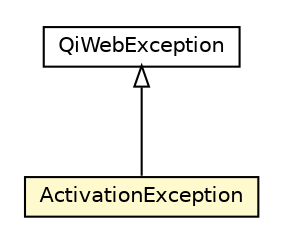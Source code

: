 #!/usr/local/bin/dot
#
# Class diagram 
# Generated by UMLGraph version R5_6-24-gf6e263 (http://www.umlgraph.org/)
#

digraph G {
	edge [fontname="Helvetica",fontsize=10,labelfontname="Helvetica",labelfontsize=10];
	node [fontname="Helvetica",fontsize=10,shape=plaintext];
	nodesep=0.25;
	ranksep=0.5;
	// org.qiweb.api.exceptions.ActivationException
	c4646 [label=<<table title="org.qiweb.api.exceptions.ActivationException" border="0" cellborder="1" cellspacing="0" cellpadding="2" port="p" bgcolor="lemonChiffon" href="./ActivationException.html">
		<tr><td><table border="0" cellspacing="0" cellpadding="1">
<tr><td align="center" balign="center"> ActivationException </td></tr>
		</table></td></tr>
		</table>>, URL="./ActivationException.html", fontname="Helvetica", fontcolor="black", fontsize=10.0];
	// org.qiweb.api.exceptions.QiWebException
	c4650 [label=<<table title="org.qiweb.api.exceptions.QiWebException" border="0" cellborder="1" cellspacing="0" cellpadding="2" port="p" href="./QiWebException.html">
		<tr><td><table border="0" cellspacing="0" cellpadding="1">
<tr><td align="center" balign="center"> QiWebException </td></tr>
		</table></td></tr>
		</table>>, URL="./QiWebException.html", fontname="Helvetica", fontcolor="black", fontsize=10.0];
	//org.qiweb.api.exceptions.ActivationException extends org.qiweb.api.exceptions.QiWebException
	c4650:p -> c4646:p [dir=back,arrowtail=empty];
}

